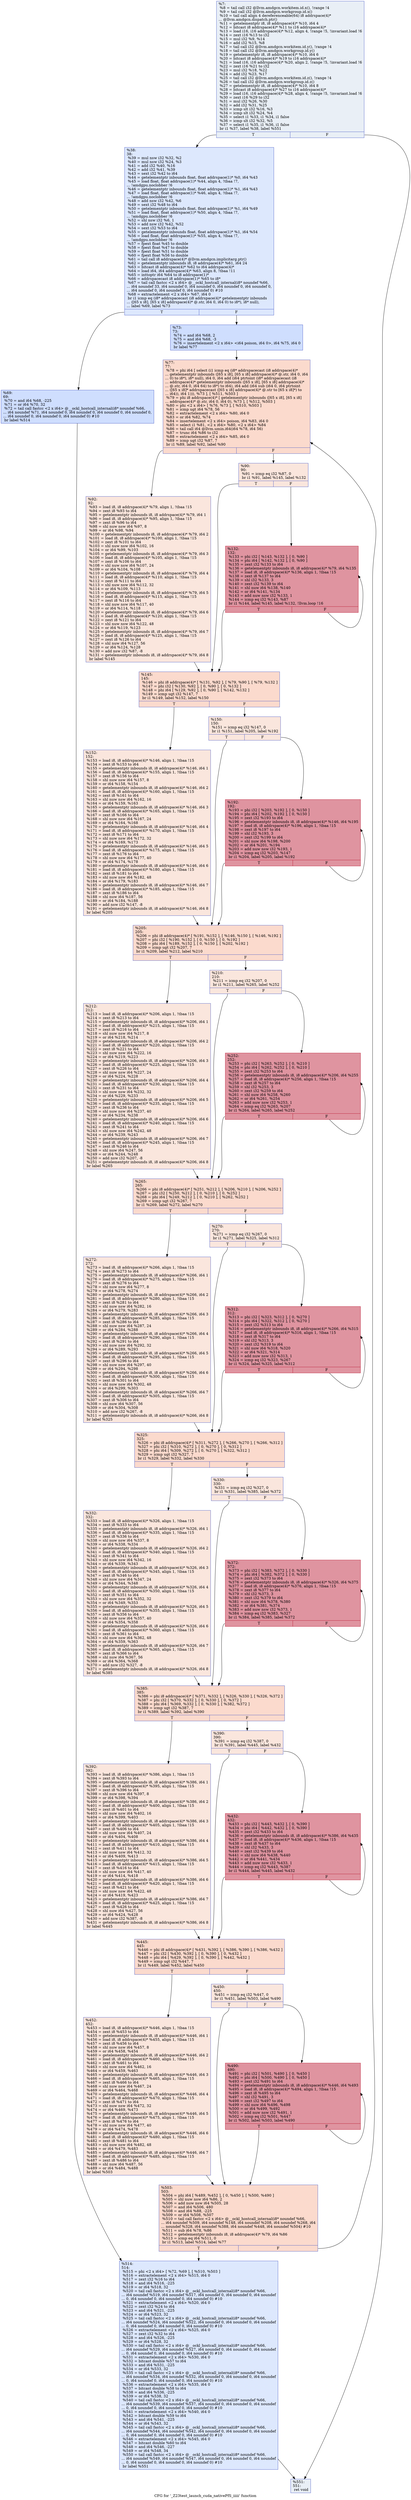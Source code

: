 digraph "CFG for '_Z23test_launch_cuda_nativePfS_iiiii' function" {
	label="CFG for '_Z23test_launch_cuda_nativePfS_iiiii' function";

	Node0x64c72d0 [shape=record,color="#3d50c3ff", style=filled, fillcolor="#cedaeb70",label="{%7:\l  %8 = tail call i32 @llvm.amdgcn.workitem.id.x(), !range !4\l  %9 = tail call i32 @llvm.amdgcn.workgroup.id.x()\l  %10 = tail call align 4 dereferenceable(64) i8 addrspace(4)*\l... @llvm.amdgcn.dispatch.ptr()\l  %11 = getelementptr i8, i8 addrspace(4)* %10, i64 4\l  %12 = bitcast i8 addrspace(4)* %11 to i16 addrspace(4)*\l  %13 = load i16, i16 addrspace(4)* %12, align 4, !range !5, !invariant.load !6\l  %14 = zext i16 %13 to i32\l  %15 = mul i32 %9, %14\l  %16 = add i32 %15, %8\l  %17 = tail call i32 @llvm.amdgcn.workitem.id.y(), !range !4\l  %18 = tail call i32 @llvm.amdgcn.workgroup.id.y()\l  %19 = getelementptr i8, i8 addrspace(4)* %10, i64 6\l  %20 = bitcast i8 addrspace(4)* %19 to i16 addrspace(4)*\l  %21 = load i16, i16 addrspace(4)* %20, align 2, !range !5, !invariant.load !6\l  %22 = zext i16 %21 to i32\l  %23 = mul i32 %18, %22\l  %24 = add i32 %23, %17\l  %25 = tail call i32 @llvm.amdgcn.workitem.id.z(), !range !4\l  %26 = tail call i32 @llvm.amdgcn.workgroup.id.z()\l  %27 = getelementptr i8, i8 addrspace(4)* %10, i64 8\l  %28 = bitcast i8 addrspace(4)* %27 to i16 addrspace(4)*\l  %29 = load i16, i16 addrspace(4)* %28, align 4, !range !5, !invariant.load !6\l  %30 = zext i16 %29 to i32\l  %31 = mul i32 %26, %30\l  %32 = add i32 %31, %25\l  %33 = icmp slt i32 %16, %3\l  %34 = icmp slt i32 %24, %4\l  %35 = select i1 %33, i1 %34, i1 false\l  %36 = icmp slt i32 %32, %5\l  %37 = select i1 %35, i1 %36, i1 false\l  br i1 %37, label %38, label %551\l|{<s0>T|<s1>F}}"];
	Node0x64c72d0:s0 -> Node0x64c91c0;
	Node0x64c72d0:s1 -> Node0x64cb800;
	Node0x64c91c0 [shape=record,color="#3d50c3ff", style=filled, fillcolor="#b2ccfb70",label="{%38:\l38:                                               \l  %39 = mul nsw i32 %32, %2\l  %40 = mul nsw i32 %24, %3\l  %41 = add i32 %40, %16\l  %42 = add i32 %41, %39\l  %43 = sext i32 %42 to i64\l  %44 = getelementptr inbounds float, float addrspace(1)* %0, i64 %43\l  %45 = load float, float addrspace(1)* %44, align 4, !tbaa !7,\l... !amdgpu.noclobber !6\l  %46 = getelementptr inbounds float, float addrspace(1)* %1, i64 %43\l  %47 = load float, float addrspace(1)* %46, align 4, !tbaa !7,\l... !amdgpu.noclobber !6\l  %48 = add nsw i32 %42, %6\l  %49 = sext i32 %48 to i64\l  %50 = getelementptr inbounds float, float addrspace(1)* %1, i64 %49\l  %51 = load float, float addrspace(1)* %50, align 4, !tbaa !7,\l... !amdgpu.noclobber !6\l  %52 = shl nsw i32 %6, 1\l  %53 = add nsw i32 %42, %52\l  %54 = sext i32 %53 to i64\l  %55 = getelementptr inbounds float, float addrspace(1)* %1, i64 %54\l  %56 = load float, float addrspace(1)* %55, align 4, !tbaa !7,\l... !amdgpu.noclobber !6\l  %57 = fpext float %45 to double\l  %58 = fpext float %47 to double\l  %59 = fpext float %51 to double\l  %60 = fpext float %56 to double\l  %61 = tail call i8 addrspace(4)* @llvm.amdgcn.implicitarg.ptr()\l  %62 = getelementptr inbounds i8, i8 addrspace(4)* %61, i64 24\l  %63 = bitcast i8 addrspace(4)* %62 to i64 addrspace(4)*\l  %64 = load i64, i64 addrspace(4)* %63, align 8, !tbaa !11\l  %65 = inttoptr i64 %64 to i8 addrspace(1)*\l  %66 = addrspacecast i8 addrspace(1)* %65 to i8*\l  %67 = tail call fastcc \<2 x i64\> @__ockl_hostcall_internal(i8* noundef %66,\l... i64 noundef 33, i64 noundef 0, i64 noundef 0, i64 noundef 0, i64 noundef 0,\l... i64 noundef 0, i64 noundef 0, i64 noundef 0) #10\l  %68 = extractelement \<2 x i64\> %67, i64 0\l  br i1 icmp eq (i8* addrspacecast (i8 addrspace(4)* getelementptr inbounds\l... ([65 x i8], [65 x i8] addrspace(4)* @.str, i64 0, i64 0) to i8*), i8* null),\l... label %69, label %73\l|{<s0>T|<s1>F}}"];
	Node0x64c91c0:s0 -> Node0x64cdd40;
	Node0x64c91c0:s1 -> Node0x64ce730;
	Node0x64cdd40 [shape=record,color="#3d50c3ff", style=filled, fillcolor="#93b5fe70",label="{%69:\l69:                                               \l  %70 = and i64 %68, -225\l  %71 = or i64 %70, 32\l  %72 = tail call fastcc \<2 x i64\> @__ockl_hostcall_internal(i8* noundef %66,\l... i64 noundef %71, i64 noundef 0, i64 noundef 0, i64 noundef 0, i64 noundef 0,\l... i64 noundef 0, i64 noundef 0, i64 noundef 0) #10\l  br label %514\l}"];
	Node0x64cdd40 -> Node0x64ce9f0;
	Node0x64ce730 [shape=record,color="#3d50c3ff", style=filled, fillcolor="#93b5fe70",label="{%73:\l73:                                               \l  %74 = and i64 %68, 2\l  %75 = and i64 %68, -3\l  %76 = insertelement \<2 x i64\> \<i64 poison, i64 0\>, i64 %75, i64 0\l  br label %77\l}"];
	Node0x64ce730 -> Node0x64cf590;
	Node0x64cf590 [shape=record,color="#3d50c3ff", style=filled, fillcolor="#f7ac8e70",label="{%77:\l77:                                               \l  %78 = phi i64 [ select (i1 icmp eq (i8* addrspacecast (i8 addrspace(4)*\l... getelementptr inbounds ([65 x i8], [65 x i8] addrspace(4)* @.str, i64 0, i64\l... 0) to i8*), i8* null), i64 0, i64 add (i64 ptrtoint (i8* addrspacecast (i8\l... addrspace(4)* getelementptr inbounds ([65 x i8], [65 x i8] addrspace(4)*\l... @.str, i64 0, i64 64) to i8*) to i64), i64 add (i64 sub (i64 0, i64 ptrtoint\l... ([65 x i8]* addrspacecast ([65 x i8] addrspace(4)* @.str to [65 x i8]*) to\l... i64)), i64 1))), %73 ], [ %511, %503 ]\l  %79 = phi i8 addrspace(4)* [ getelementptr inbounds ([65 x i8], [65 x i8]\l... addrspace(4)* @.str, i64 0, i64 0), %73 ], [ %512, %503 ]\l  %80 = phi \<2 x i64\> [ %76, %73 ], [ %510, %503 ]\l  %81 = icmp ugt i64 %78, 56\l  %82 = extractelement \<2 x i64\> %80, i64 0\l  %83 = or i64 %82, %74\l  %84 = insertelement \<2 x i64\> poison, i64 %83, i64 0\l  %85 = select i1 %81, \<2 x i64\> %80, \<2 x i64\> %84\l  %86 = tail call i64 @llvm.umin.i64(i64 %78, i64 56)\l  %87 = trunc i64 %86 to i32\l  %88 = extractelement \<2 x i64\> %85, i64 0\l  %89 = icmp ugt i32 %87, 7\l  br i1 %89, label %92, label %90\l|{<s0>T|<s1>F}}"];
	Node0x64cf590:s0 -> Node0x64d0500;
	Node0x64cf590:s1 -> Node0x64d0590;
	Node0x64d0590 [shape=record,color="#3d50c3ff", style=filled, fillcolor="#f3c7b170",label="{%90:\l90:                                               \l  %91 = icmp eq i32 %87, 0\l  br i1 %91, label %145, label %132\l|{<s0>T|<s1>F}}"];
	Node0x64d0590:s0 -> Node0x64d0790;
	Node0x64d0590:s1 -> Node0x64d07e0;
	Node0x64d0500 [shape=record,color="#3d50c3ff", style=filled, fillcolor="#f3c7b170",label="{%92:\l92:                                               \l  %93 = load i8, i8 addrspace(4)* %79, align 1, !tbaa !15\l  %94 = zext i8 %93 to i64\l  %95 = getelementptr inbounds i8, i8 addrspace(4)* %79, i64 1\l  %96 = load i8, i8 addrspace(4)* %95, align 1, !tbaa !15\l  %97 = zext i8 %96 to i64\l  %98 = shl nuw nsw i64 %97, 8\l  %99 = or i64 %98, %94\l  %100 = getelementptr inbounds i8, i8 addrspace(4)* %79, i64 2\l  %101 = load i8, i8 addrspace(4)* %100, align 1, !tbaa !15\l  %102 = zext i8 %101 to i64\l  %103 = shl nuw nsw i64 %102, 16\l  %104 = or i64 %99, %103\l  %105 = getelementptr inbounds i8, i8 addrspace(4)* %79, i64 3\l  %106 = load i8, i8 addrspace(4)* %105, align 1, !tbaa !15\l  %107 = zext i8 %106 to i64\l  %108 = shl nuw nsw i64 %107, 24\l  %109 = or i64 %104, %108\l  %110 = getelementptr inbounds i8, i8 addrspace(4)* %79, i64 4\l  %111 = load i8, i8 addrspace(4)* %110, align 1, !tbaa !15\l  %112 = zext i8 %111 to i64\l  %113 = shl nuw nsw i64 %112, 32\l  %114 = or i64 %109, %113\l  %115 = getelementptr inbounds i8, i8 addrspace(4)* %79, i64 5\l  %116 = load i8, i8 addrspace(4)* %115, align 1, !tbaa !15\l  %117 = zext i8 %116 to i64\l  %118 = shl nuw nsw i64 %117, 40\l  %119 = or i64 %114, %118\l  %120 = getelementptr inbounds i8, i8 addrspace(4)* %79, i64 6\l  %121 = load i8, i8 addrspace(4)* %120, align 1, !tbaa !15\l  %122 = zext i8 %121 to i64\l  %123 = shl nuw nsw i64 %122, 48\l  %124 = or i64 %119, %123\l  %125 = getelementptr inbounds i8, i8 addrspace(4)* %79, i64 7\l  %126 = load i8, i8 addrspace(4)* %125, align 1, !tbaa !15\l  %127 = zext i8 %126 to i64\l  %128 = shl nuw i64 %127, 56\l  %129 = or i64 %124, %128\l  %130 = add nsw i32 %87, -8\l  %131 = getelementptr inbounds i8, i8 addrspace(4)* %79, i64 8\l  br label %145\l}"];
	Node0x64d0500 -> Node0x64d0790;
	Node0x64d07e0 [shape=record,color="#b70d28ff", style=filled, fillcolor="#b70d2870",label="{%132:\l132:                                              \l  %133 = phi i32 [ %143, %132 ], [ 0, %90 ]\l  %134 = phi i64 [ %142, %132 ], [ 0, %90 ]\l  %135 = zext i32 %133 to i64\l  %136 = getelementptr inbounds i8, i8 addrspace(4)* %79, i64 %135\l  %137 = load i8, i8 addrspace(4)* %136, align 1, !tbaa !15\l  %138 = zext i8 %137 to i64\l  %139 = shl i32 %133, 3\l  %140 = zext i32 %139 to i64\l  %141 = shl nuw i64 %138, %140\l  %142 = or i64 %141, %134\l  %143 = add nuw nsw i32 %133, 1\l  %144 = icmp eq i32 %143, %87\l  br i1 %144, label %145, label %132, !llvm.loop !16\l|{<s0>T|<s1>F}}"];
	Node0x64d07e0:s0 -> Node0x64d0790;
	Node0x64d07e0:s1 -> Node0x64d07e0;
	Node0x64d0790 [shape=record,color="#3d50c3ff", style=filled, fillcolor="#f7ac8e70",label="{%145:\l145:                                              \l  %146 = phi i8 addrspace(4)* [ %131, %92 ], [ %79, %90 ], [ %79, %132 ]\l  %147 = phi i32 [ %130, %92 ], [ 0, %90 ], [ 0, %132 ]\l  %148 = phi i64 [ %129, %92 ], [ 0, %90 ], [ %142, %132 ]\l  %149 = icmp ugt i32 %147, 7\l  br i1 %149, label %152, label %150\l|{<s0>T|<s1>F}}"];
	Node0x64d0790:s0 -> Node0x64d3630;
	Node0x64d0790:s1 -> Node0x64d3680;
	Node0x64d3680 [shape=record,color="#3d50c3ff", style=filled, fillcolor="#f3c7b170",label="{%150:\l150:                                              \l  %151 = icmp eq i32 %147, 0\l  br i1 %151, label %205, label %192\l|{<s0>T|<s1>F}}"];
	Node0x64d3680:s0 -> Node0x64d3850;
	Node0x64d3680:s1 -> Node0x64d38a0;
	Node0x64d3630 [shape=record,color="#3d50c3ff", style=filled, fillcolor="#f3c7b170",label="{%152:\l152:                                              \l  %153 = load i8, i8 addrspace(4)* %146, align 1, !tbaa !15\l  %154 = zext i8 %153 to i64\l  %155 = getelementptr inbounds i8, i8 addrspace(4)* %146, i64 1\l  %156 = load i8, i8 addrspace(4)* %155, align 1, !tbaa !15\l  %157 = zext i8 %156 to i64\l  %158 = shl nuw nsw i64 %157, 8\l  %159 = or i64 %158, %154\l  %160 = getelementptr inbounds i8, i8 addrspace(4)* %146, i64 2\l  %161 = load i8, i8 addrspace(4)* %160, align 1, !tbaa !15\l  %162 = zext i8 %161 to i64\l  %163 = shl nuw nsw i64 %162, 16\l  %164 = or i64 %159, %163\l  %165 = getelementptr inbounds i8, i8 addrspace(4)* %146, i64 3\l  %166 = load i8, i8 addrspace(4)* %165, align 1, !tbaa !15\l  %167 = zext i8 %166 to i64\l  %168 = shl nuw nsw i64 %167, 24\l  %169 = or i64 %164, %168\l  %170 = getelementptr inbounds i8, i8 addrspace(4)* %146, i64 4\l  %171 = load i8, i8 addrspace(4)* %170, align 1, !tbaa !15\l  %172 = zext i8 %171 to i64\l  %173 = shl nuw nsw i64 %172, 32\l  %174 = or i64 %169, %173\l  %175 = getelementptr inbounds i8, i8 addrspace(4)* %146, i64 5\l  %176 = load i8, i8 addrspace(4)* %175, align 1, !tbaa !15\l  %177 = zext i8 %176 to i64\l  %178 = shl nuw nsw i64 %177, 40\l  %179 = or i64 %174, %178\l  %180 = getelementptr inbounds i8, i8 addrspace(4)* %146, i64 6\l  %181 = load i8, i8 addrspace(4)* %180, align 1, !tbaa !15\l  %182 = zext i8 %181 to i64\l  %183 = shl nuw nsw i64 %182, 48\l  %184 = or i64 %179, %183\l  %185 = getelementptr inbounds i8, i8 addrspace(4)* %146, i64 7\l  %186 = load i8, i8 addrspace(4)* %185, align 1, !tbaa !15\l  %187 = zext i8 %186 to i64\l  %188 = shl nuw i64 %187, 56\l  %189 = or i64 %184, %188\l  %190 = add nsw i32 %147, -8\l  %191 = getelementptr inbounds i8, i8 addrspace(4)* %146, i64 8\l  br label %205\l}"];
	Node0x64d3630 -> Node0x64d3850;
	Node0x64d38a0 [shape=record,color="#b70d28ff", style=filled, fillcolor="#b70d2870",label="{%192:\l192:                                              \l  %193 = phi i32 [ %203, %192 ], [ 0, %150 ]\l  %194 = phi i64 [ %202, %192 ], [ 0, %150 ]\l  %195 = zext i32 %193 to i64\l  %196 = getelementptr inbounds i8, i8 addrspace(4)* %146, i64 %195\l  %197 = load i8, i8 addrspace(4)* %196, align 1, !tbaa !15\l  %198 = zext i8 %197 to i64\l  %199 = shl i32 %193, 3\l  %200 = zext i32 %199 to i64\l  %201 = shl nuw i64 %198, %200\l  %202 = or i64 %201, %194\l  %203 = add nuw nsw i32 %193, 1\l  %204 = icmp eq i32 %203, %147\l  br i1 %204, label %205, label %192\l|{<s0>T|<s1>F}}"];
	Node0x64d38a0:s0 -> Node0x64d3850;
	Node0x64d38a0:s1 -> Node0x64d38a0;
	Node0x64d3850 [shape=record,color="#3d50c3ff", style=filled, fillcolor="#f7ac8e70",label="{%205:\l205:                                              \l  %206 = phi i8 addrspace(4)* [ %191, %152 ], [ %146, %150 ], [ %146, %192 ]\l  %207 = phi i32 [ %190, %152 ], [ 0, %150 ], [ 0, %192 ]\l  %208 = phi i64 [ %189, %152 ], [ 0, %150 ], [ %202, %192 ]\l  %209 = icmp ugt i32 %207, 7\l  br i1 %209, label %212, label %210\l|{<s0>T|<s1>F}}"];
	Node0x64d3850:s0 -> Node0x64d5930;
	Node0x64d3850:s1 -> Node0x64d5980;
	Node0x64d5980 [shape=record,color="#3d50c3ff", style=filled, fillcolor="#f3c7b170",label="{%210:\l210:                                              \l  %211 = icmp eq i32 %207, 0\l  br i1 %211, label %265, label %252\l|{<s0>T|<s1>F}}"];
	Node0x64d5980:s0 -> Node0x64d5b10;
	Node0x64d5980:s1 -> Node0x64d5b60;
	Node0x64d5930 [shape=record,color="#3d50c3ff", style=filled, fillcolor="#f3c7b170",label="{%212:\l212:                                              \l  %213 = load i8, i8 addrspace(4)* %206, align 1, !tbaa !15\l  %214 = zext i8 %213 to i64\l  %215 = getelementptr inbounds i8, i8 addrspace(4)* %206, i64 1\l  %216 = load i8, i8 addrspace(4)* %215, align 1, !tbaa !15\l  %217 = zext i8 %216 to i64\l  %218 = shl nuw nsw i64 %217, 8\l  %219 = or i64 %218, %214\l  %220 = getelementptr inbounds i8, i8 addrspace(4)* %206, i64 2\l  %221 = load i8, i8 addrspace(4)* %220, align 1, !tbaa !15\l  %222 = zext i8 %221 to i64\l  %223 = shl nuw nsw i64 %222, 16\l  %224 = or i64 %219, %223\l  %225 = getelementptr inbounds i8, i8 addrspace(4)* %206, i64 3\l  %226 = load i8, i8 addrspace(4)* %225, align 1, !tbaa !15\l  %227 = zext i8 %226 to i64\l  %228 = shl nuw nsw i64 %227, 24\l  %229 = or i64 %224, %228\l  %230 = getelementptr inbounds i8, i8 addrspace(4)* %206, i64 4\l  %231 = load i8, i8 addrspace(4)* %230, align 1, !tbaa !15\l  %232 = zext i8 %231 to i64\l  %233 = shl nuw nsw i64 %232, 32\l  %234 = or i64 %229, %233\l  %235 = getelementptr inbounds i8, i8 addrspace(4)* %206, i64 5\l  %236 = load i8, i8 addrspace(4)* %235, align 1, !tbaa !15\l  %237 = zext i8 %236 to i64\l  %238 = shl nuw nsw i64 %237, 40\l  %239 = or i64 %234, %238\l  %240 = getelementptr inbounds i8, i8 addrspace(4)* %206, i64 6\l  %241 = load i8, i8 addrspace(4)* %240, align 1, !tbaa !15\l  %242 = zext i8 %241 to i64\l  %243 = shl nuw nsw i64 %242, 48\l  %244 = or i64 %239, %243\l  %245 = getelementptr inbounds i8, i8 addrspace(4)* %206, i64 7\l  %246 = load i8, i8 addrspace(4)* %245, align 1, !tbaa !15\l  %247 = zext i8 %246 to i64\l  %248 = shl nuw i64 %247, 56\l  %249 = or i64 %244, %248\l  %250 = add nsw i32 %207, -8\l  %251 = getelementptr inbounds i8, i8 addrspace(4)* %206, i64 8\l  br label %265\l}"];
	Node0x64d5930 -> Node0x64d5b10;
	Node0x64d5b60 [shape=record,color="#b70d28ff", style=filled, fillcolor="#b70d2870",label="{%252:\l252:                                              \l  %253 = phi i32 [ %263, %252 ], [ 0, %210 ]\l  %254 = phi i64 [ %262, %252 ], [ 0, %210 ]\l  %255 = zext i32 %253 to i64\l  %256 = getelementptr inbounds i8, i8 addrspace(4)* %206, i64 %255\l  %257 = load i8, i8 addrspace(4)* %256, align 1, !tbaa !15\l  %258 = zext i8 %257 to i64\l  %259 = shl i32 %253, 3\l  %260 = zext i32 %259 to i64\l  %261 = shl nuw i64 %258, %260\l  %262 = or i64 %261, %254\l  %263 = add nuw nsw i32 %253, 1\l  %264 = icmp eq i32 %263, %207\l  br i1 %264, label %265, label %252\l|{<s0>T|<s1>F}}"];
	Node0x64d5b60:s0 -> Node0x64d5b10;
	Node0x64d5b60:s1 -> Node0x64d5b60;
	Node0x64d5b10 [shape=record,color="#3d50c3ff", style=filled, fillcolor="#f7ac8e70",label="{%265:\l265:                                              \l  %266 = phi i8 addrspace(4)* [ %251, %212 ], [ %206, %210 ], [ %206, %252 ]\l  %267 = phi i32 [ %250, %212 ], [ 0, %210 ], [ 0, %252 ]\l  %268 = phi i64 [ %249, %212 ], [ 0, %210 ], [ %262, %252 ]\l  %269 = icmp ugt i32 %267, 7\l  br i1 %269, label %272, label %270\l|{<s0>T|<s1>F}}"];
	Node0x64d5b10:s0 -> Node0x64d83c0;
	Node0x64d5b10:s1 -> Node0x64d8410;
	Node0x64d8410 [shape=record,color="#3d50c3ff", style=filled, fillcolor="#f3c7b170",label="{%270:\l270:                                              \l  %271 = icmp eq i32 %267, 0\l  br i1 %271, label %325, label %312\l|{<s0>T|<s1>F}}"];
	Node0x64d8410:s0 -> Node0x64d85a0;
	Node0x64d8410:s1 -> Node0x64d85f0;
	Node0x64d83c0 [shape=record,color="#3d50c3ff", style=filled, fillcolor="#f3c7b170",label="{%272:\l272:                                              \l  %273 = load i8, i8 addrspace(4)* %266, align 1, !tbaa !15\l  %274 = zext i8 %273 to i64\l  %275 = getelementptr inbounds i8, i8 addrspace(4)* %266, i64 1\l  %276 = load i8, i8 addrspace(4)* %275, align 1, !tbaa !15\l  %277 = zext i8 %276 to i64\l  %278 = shl nuw nsw i64 %277, 8\l  %279 = or i64 %278, %274\l  %280 = getelementptr inbounds i8, i8 addrspace(4)* %266, i64 2\l  %281 = load i8, i8 addrspace(4)* %280, align 1, !tbaa !15\l  %282 = zext i8 %281 to i64\l  %283 = shl nuw nsw i64 %282, 16\l  %284 = or i64 %279, %283\l  %285 = getelementptr inbounds i8, i8 addrspace(4)* %266, i64 3\l  %286 = load i8, i8 addrspace(4)* %285, align 1, !tbaa !15\l  %287 = zext i8 %286 to i64\l  %288 = shl nuw nsw i64 %287, 24\l  %289 = or i64 %284, %288\l  %290 = getelementptr inbounds i8, i8 addrspace(4)* %266, i64 4\l  %291 = load i8, i8 addrspace(4)* %290, align 1, !tbaa !15\l  %292 = zext i8 %291 to i64\l  %293 = shl nuw nsw i64 %292, 32\l  %294 = or i64 %289, %293\l  %295 = getelementptr inbounds i8, i8 addrspace(4)* %266, i64 5\l  %296 = load i8, i8 addrspace(4)* %295, align 1, !tbaa !15\l  %297 = zext i8 %296 to i64\l  %298 = shl nuw nsw i64 %297, 40\l  %299 = or i64 %294, %298\l  %300 = getelementptr inbounds i8, i8 addrspace(4)* %266, i64 6\l  %301 = load i8, i8 addrspace(4)* %300, align 1, !tbaa !15\l  %302 = zext i8 %301 to i64\l  %303 = shl nuw nsw i64 %302, 48\l  %304 = or i64 %299, %303\l  %305 = getelementptr inbounds i8, i8 addrspace(4)* %266, i64 7\l  %306 = load i8, i8 addrspace(4)* %305, align 1, !tbaa !15\l  %307 = zext i8 %306 to i64\l  %308 = shl nuw i64 %307, 56\l  %309 = or i64 %304, %308\l  %310 = add nsw i32 %267, -8\l  %311 = getelementptr inbounds i8, i8 addrspace(4)* %266, i64 8\l  br label %325\l}"];
	Node0x64d83c0 -> Node0x64d85a0;
	Node0x64d85f0 [shape=record,color="#b70d28ff", style=filled, fillcolor="#b70d2870",label="{%312:\l312:                                              \l  %313 = phi i32 [ %323, %312 ], [ 0, %270 ]\l  %314 = phi i64 [ %322, %312 ], [ 0, %270 ]\l  %315 = zext i32 %313 to i64\l  %316 = getelementptr inbounds i8, i8 addrspace(4)* %266, i64 %315\l  %317 = load i8, i8 addrspace(4)* %316, align 1, !tbaa !15\l  %318 = zext i8 %317 to i64\l  %319 = shl i32 %313, 3\l  %320 = zext i32 %319 to i64\l  %321 = shl nuw i64 %318, %320\l  %322 = or i64 %321, %314\l  %323 = add nuw nsw i32 %313, 1\l  %324 = icmp eq i32 %323, %267\l  br i1 %324, label %325, label %312\l|{<s0>T|<s1>F}}"];
	Node0x64d85f0:s0 -> Node0x64d85a0;
	Node0x64d85f0:s1 -> Node0x64d85f0;
	Node0x64d85a0 [shape=record,color="#3d50c3ff", style=filled, fillcolor="#f7ac8e70",label="{%325:\l325:                                              \l  %326 = phi i8 addrspace(4)* [ %311, %272 ], [ %266, %270 ], [ %266, %312 ]\l  %327 = phi i32 [ %310, %272 ], [ 0, %270 ], [ 0, %312 ]\l  %328 = phi i64 [ %309, %272 ], [ 0, %270 ], [ %322, %312 ]\l  %329 = icmp ugt i32 %327, 7\l  br i1 %329, label %332, label %330\l|{<s0>T|<s1>F}}"];
	Node0x64d85a0:s0 -> Node0x64c77c0;
	Node0x64d85a0:s1 -> Node0x64c7810;
	Node0x64c7810 [shape=record,color="#3d50c3ff", style=filled, fillcolor="#f3c7b170",label="{%330:\l330:                                              \l  %331 = icmp eq i32 %327, 0\l  br i1 %331, label %385, label %372\l|{<s0>T|<s1>F}}"];
	Node0x64c7810:s0 -> Node0x64c79a0;
	Node0x64c7810:s1 -> Node0x64c79f0;
	Node0x64c77c0 [shape=record,color="#3d50c3ff", style=filled, fillcolor="#f3c7b170",label="{%332:\l332:                                              \l  %333 = load i8, i8 addrspace(4)* %326, align 1, !tbaa !15\l  %334 = zext i8 %333 to i64\l  %335 = getelementptr inbounds i8, i8 addrspace(4)* %326, i64 1\l  %336 = load i8, i8 addrspace(4)* %335, align 1, !tbaa !15\l  %337 = zext i8 %336 to i64\l  %338 = shl nuw nsw i64 %337, 8\l  %339 = or i64 %338, %334\l  %340 = getelementptr inbounds i8, i8 addrspace(4)* %326, i64 2\l  %341 = load i8, i8 addrspace(4)* %340, align 1, !tbaa !15\l  %342 = zext i8 %341 to i64\l  %343 = shl nuw nsw i64 %342, 16\l  %344 = or i64 %339, %343\l  %345 = getelementptr inbounds i8, i8 addrspace(4)* %326, i64 3\l  %346 = load i8, i8 addrspace(4)* %345, align 1, !tbaa !15\l  %347 = zext i8 %346 to i64\l  %348 = shl nuw nsw i64 %347, 24\l  %349 = or i64 %344, %348\l  %350 = getelementptr inbounds i8, i8 addrspace(4)* %326, i64 4\l  %351 = load i8, i8 addrspace(4)* %350, align 1, !tbaa !15\l  %352 = zext i8 %351 to i64\l  %353 = shl nuw nsw i64 %352, 32\l  %354 = or i64 %349, %353\l  %355 = getelementptr inbounds i8, i8 addrspace(4)* %326, i64 5\l  %356 = load i8, i8 addrspace(4)* %355, align 1, !tbaa !15\l  %357 = zext i8 %356 to i64\l  %358 = shl nuw nsw i64 %357, 40\l  %359 = or i64 %354, %358\l  %360 = getelementptr inbounds i8, i8 addrspace(4)* %326, i64 6\l  %361 = load i8, i8 addrspace(4)* %360, align 1, !tbaa !15\l  %362 = zext i8 %361 to i64\l  %363 = shl nuw nsw i64 %362, 48\l  %364 = or i64 %359, %363\l  %365 = getelementptr inbounds i8, i8 addrspace(4)* %326, i64 7\l  %366 = load i8, i8 addrspace(4)* %365, align 1, !tbaa !15\l  %367 = zext i8 %366 to i64\l  %368 = shl nuw i64 %367, 56\l  %369 = or i64 %364, %368\l  %370 = add nsw i32 %327, -8\l  %371 = getelementptr inbounds i8, i8 addrspace(4)* %326, i64 8\l  br label %385\l}"];
	Node0x64c77c0 -> Node0x64c79a0;
	Node0x64c79f0 [shape=record,color="#b70d28ff", style=filled, fillcolor="#b70d2870",label="{%372:\l372:                                              \l  %373 = phi i32 [ %383, %372 ], [ 0, %330 ]\l  %374 = phi i64 [ %382, %372 ], [ 0, %330 ]\l  %375 = zext i32 %373 to i64\l  %376 = getelementptr inbounds i8, i8 addrspace(4)* %326, i64 %375\l  %377 = load i8, i8 addrspace(4)* %376, align 1, !tbaa !15\l  %378 = zext i8 %377 to i64\l  %379 = shl i32 %373, 3\l  %380 = zext i32 %379 to i64\l  %381 = shl nuw i64 %378, %380\l  %382 = or i64 %381, %374\l  %383 = add nuw nsw i32 %373, 1\l  %384 = icmp eq i32 %383, %327\l  br i1 %384, label %385, label %372\l|{<s0>T|<s1>F}}"];
	Node0x64c79f0:s0 -> Node0x64c79a0;
	Node0x64c79f0:s1 -> Node0x64c79f0;
	Node0x64c79a0 [shape=record,color="#3d50c3ff", style=filled, fillcolor="#f7ac8e70",label="{%385:\l385:                                              \l  %386 = phi i8 addrspace(4)* [ %371, %332 ], [ %326, %330 ], [ %326, %372 ]\l  %387 = phi i32 [ %370, %332 ], [ 0, %330 ], [ 0, %372 ]\l  %388 = phi i64 [ %369, %332 ], [ 0, %330 ], [ %382, %372 ]\l  %389 = icmp ugt i32 %387, 7\l  br i1 %389, label %392, label %390\l|{<s0>T|<s1>F}}"];
	Node0x64c79a0:s0 -> Node0x64dd280;
	Node0x64c79a0:s1 -> Node0x64dd2d0;
	Node0x64dd2d0 [shape=record,color="#3d50c3ff", style=filled, fillcolor="#f3c7b170",label="{%390:\l390:                                              \l  %391 = icmp eq i32 %387, 0\l  br i1 %391, label %445, label %432\l|{<s0>T|<s1>F}}"];
	Node0x64dd2d0:s0 -> Node0x64dd460;
	Node0x64dd2d0:s1 -> Node0x64dd4b0;
	Node0x64dd280 [shape=record,color="#3d50c3ff", style=filled, fillcolor="#f3c7b170",label="{%392:\l392:                                              \l  %393 = load i8, i8 addrspace(4)* %386, align 1, !tbaa !15\l  %394 = zext i8 %393 to i64\l  %395 = getelementptr inbounds i8, i8 addrspace(4)* %386, i64 1\l  %396 = load i8, i8 addrspace(4)* %395, align 1, !tbaa !15\l  %397 = zext i8 %396 to i64\l  %398 = shl nuw nsw i64 %397, 8\l  %399 = or i64 %398, %394\l  %400 = getelementptr inbounds i8, i8 addrspace(4)* %386, i64 2\l  %401 = load i8, i8 addrspace(4)* %400, align 1, !tbaa !15\l  %402 = zext i8 %401 to i64\l  %403 = shl nuw nsw i64 %402, 16\l  %404 = or i64 %399, %403\l  %405 = getelementptr inbounds i8, i8 addrspace(4)* %386, i64 3\l  %406 = load i8, i8 addrspace(4)* %405, align 1, !tbaa !15\l  %407 = zext i8 %406 to i64\l  %408 = shl nuw nsw i64 %407, 24\l  %409 = or i64 %404, %408\l  %410 = getelementptr inbounds i8, i8 addrspace(4)* %386, i64 4\l  %411 = load i8, i8 addrspace(4)* %410, align 1, !tbaa !15\l  %412 = zext i8 %411 to i64\l  %413 = shl nuw nsw i64 %412, 32\l  %414 = or i64 %409, %413\l  %415 = getelementptr inbounds i8, i8 addrspace(4)* %386, i64 5\l  %416 = load i8, i8 addrspace(4)* %415, align 1, !tbaa !15\l  %417 = zext i8 %416 to i64\l  %418 = shl nuw nsw i64 %417, 40\l  %419 = or i64 %414, %418\l  %420 = getelementptr inbounds i8, i8 addrspace(4)* %386, i64 6\l  %421 = load i8, i8 addrspace(4)* %420, align 1, !tbaa !15\l  %422 = zext i8 %421 to i64\l  %423 = shl nuw nsw i64 %422, 48\l  %424 = or i64 %419, %423\l  %425 = getelementptr inbounds i8, i8 addrspace(4)* %386, i64 7\l  %426 = load i8, i8 addrspace(4)* %425, align 1, !tbaa !15\l  %427 = zext i8 %426 to i64\l  %428 = shl nuw i64 %427, 56\l  %429 = or i64 %424, %428\l  %430 = add nsw i32 %387, -8\l  %431 = getelementptr inbounds i8, i8 addrspace(4)* %386, i64 8\l  br label %445\l}"];
	Node0x64dd280 -> Node0x64dd460;
	Node0x64dd4b0 [shape=record,color="#b70d28ff", style=filled, fillcolor="#b70d2870",label="{%432:\l432:                                              \l  %433 = phi i32 [ %443, %432 ], [ 0, %390 ]\l  %434 = phi i64 [ %442, %432 ], [ 0, %390 ]\l  %435 = zext i32 %433 to i64\l  %436 = getelementptr inbounds i8, i8 addrspace(4)* %386, i64 %435\l  %437 = load i8, i8 addrspace(4)* %436, align 1, !tbaa !15\l  %438 = zext i8 %437 to i64\l  %439 = shl i32 %433, 3\l  %440 = zext i32 %439 to i64\l  %441 = shl nuw i64 %438, %440\l  %442 = or i64 %441, %434\l  %443 = add nuw nsw i32 %433, 1\l  %444 = icmp eq i32 %443, %387\l  br i1 %444, label %445, label %432\l|{<s0>T|<s1>F}}"];
	Node0x64dd4b0:s0 -> Node0x64dd460;
	Node0x64dd4b0:s1 -> Node0x64dd4b0;
	Node0x64dd460 [shape=record,color="#3d50c3ff", style=filled, fillcolor="#f7ac8e70",label="{%445:\l445:                                              \l  %446 = phi i8 addrspace(4)* [ %431, %392 ], [ %386, %390 ], [ %386, %432 ]\l  %447 = phi i32 [ %430, %392 ], [ 0, %390 ], [ 0, %432 ]\l  %448 = phi i64 [ %429, %392 ], [ 0, %390 ], [ %442, %432 ]\l  %449 = icmp ugt i32 %447, 7\l  br i1 %449, label %452, label %450\l|{<s0>T|<s1>F}}"];
	Node0x64dd460:s0 -> Node0x64dfae0;
	Node0x64dd460:s1 -> Node0x64dfb30;
	Node0x64dfb30 [shape=record,color="#3d50c3ff", style=filled, fillcolor="#f3c7b170",label="{%450:\l450:                                              \l  %451 = icmp eq i32 %447, 0\l  br i1 %451, label %503, label %490\l|{<s0>T|<s1>F}}"];
	Node0x64dfb30:s0 -> Node0x64cfa30;
	Node0x64dfb30:s1 -> Node0x64dfcc0;
	Node0x64dfae0 [shape=record,color="#3d50c3ff", style=filled, fillcolor="#f3c7b170",label="{%452:\l452:                                              \l  %453 = load i8, i8 addrspace(4)* %446, align 1, !tbaa !15\l  %454 = zext i8 %453 to i64\l  %455 = getelementptr inbounds i8, i8 addrspace(4)* %446, i64 1\l  %456 = load i8, i8 addrspace(4)* %455, align 1, !tbaa !15\l  %457 = zext i8 %456 to i64\l  %458 = shl nuw nsw i64 %457, 8\l  %459 = or i64 %458, %454\l  %460 = getelementptr inbounds i8, i8 addrspace(4)* %446, i64 2\l  %461 = load i8, i8 addrspace(4)* %460, align 1, !tbaa !15\l  %462 = zext i8 %461 to i64\l  %463 = shl nuw nsw i64 %462, 16\l  %464 = or i64 %459, %463\l  %465 = getelementptr inbounds i8, i8 addrspace(4)* %446, i64 3\l  %466 = load i8, i8 addrspace(4)* %465, align 1, !tbaa !15\l  %467 = zext i8 %466 to i64\l  %468 = shl nuw nsw i64 %467, 24\l  %469 = or i64 %464, %468\l  %470 = getelementptr inbounds i8, i8 addrspace(4)* %446, i64 4\l  %471 = load i8, i8 addrspace(4)* %470, align 1, !tbaa !15\l  %472 = zext i8 %471 to i64\l  %473 = shl nuw nsw i64 %472, 32\l  %474 = or i64 %469, %473\l  %475 = getelementptr inbounds i8, i8 addrspace(4)* %446, i64 5\l  %476 = load i8, i8 addrspace(4)* %475, align 1, !tbaa !15\l  %477 = zext i8 %476 to i64\l  %478 = shl nuw nsw i64 %477, 40\l  %479 = or i64 %474, %478\l  %480 = getelementptr inbounds i8, i8 addrspace(4)* %446, i64 6\l  %481 = load i8, i8 addrspace(4)* %480, align 1, !tbaa !15\l  %482 = zext i8 %481 to i64\l  %483 = shl nuw nsw i64 %482, 48\l  %484 = or i64 %479, %483\l  %485 = getelementptr inbounds i8, i8 addrspace(4)* %446, i64 7\l  %486 = load i8, i8 addrspace(4)* %485, align 1, !tbaa !15\l  %487 = zext i8 %486 to i64\l  %488 = shl nuw i64 %487, 56\l  %489 = or i64 %484, %488\l  br label %503\l}"];
	Node0x64dfae0 -> Node0x64cfa30;
	Node0x64dfcc0 [shape=record,color="#b70d28ff", style=filled, fillcolor="#b70d2870",label="{%490:\l490:                                              \l  %491 = phi i32 [ %501, %490 ], [ 0, %450 ]\l  %492 = phi i64 [ %500, %490 ], [ 0, %450 ]\l  %493 = zext i32 %491 to i64\l  %494 = getelementptr inbounds i8, i8 addrspace(4)* %446, i64 %493\l  %495 = load i8, i8 addrspace(4)* %494, align 1, !tbaa !15\l  %496 = zext i8 %495 to i64\l  %497 = shl i32 %491, 3\l  %498 = zext i32 %497 to i64\l  %499 = shl nuw i64 %496, %498\l  %500 = or i64 %499, %492\l  %501 = add nuw nsw i32 %491, 1\l  %502 = icmp eq i32 %501, %447\l  br i1 %502, label %503, label %490\l|{<s0>T|<s1>F}}"];
	Node0x64dfcc0:s0 -> Node0x64cfa30;
	Node0x64dfcc0:s1 -> Node0x64dfcc0;
	Node0x64cfa30 [shape=record,color="#3d50c3ff", style=filled, fillcolor="#f7ac8e70",label="{%503:\l503:                                              \l  %504 = phi i64 [ %489, %452 ], [ 0, %450 ], [ %500, %490 ]\l  %505 = shl nuw nsw i64 %86, 2\l  %506 = add nuw nsw i64 %505, 28\l  %507 = and i64 %506, 480\l  %508 = and i64 %88, -225\l  %509 = or i64 %508, %507\l  %510 = tail call fastcc \<2 x i64\> @__ockl_hostcall_internal(i8* noundef %66,\l... i64 noundef %509, i64 noundef %148, i64 noundef %208, i64 noundef %268, i64\l... noundef %328, i64 noundef %388, i64 noundef %448, i64 noundef %504) #10\l  %511 = sub i64 %78, %86\l  %512 = getelementptr inbounds i8, i8 addrspace(4)* %79, i64 %86\l  %513 = icmp eq i64 %511, 0\l  br i1 %513, label %514, label %77\l|{<s0>T|<s1>F}}"];
	Node0x64cfa30:s0 -> Node0x64ce9f0;
	Node0x64cfa30:s1 -> Node0x64cf590;
	Node0x64ce9f0 [shape=record,color="#3d50c3ff", style=filled, fillcolor="#b2ccfb70",label="{%514:\l514:                                              \l  %515 = phi \<2 x i64\> [ %72, %69 ], [ %510, %503 ]\l  %516 = extractelement \<2 x i64\> %515, i64 0\l  %517 = zext i32 %16 to i64\l  %518 = and i64 %516, -225\l  %519 = or i64 %518, 32\l  %520 = tail call fastcc \<2 x i64\> @__ockl_hostcall_internal(i8* noundef %66,\l... i64 noundef %519, i64 noundef %517, i64 noundef 0, i64 noundef 0, i64 noundef\l... 0, i64 noundef 0, i64 noundef 0, i64 noundef 0) #10\l  %521 = extractelement \<2 x i64\> %520, i64 0\l  %522 = zext i32 %24 to i64\l  %523 = and i64 %521, -225\l  %524 = or i64 %523, 32\l  %525 = tail call fastcc \<2 x i64\> @__ockl_hostcall_internal(i8* noundef %66,\l... i64 noundef %524, i64 noundef %522, i64 noundef 0, i64 noundef 0, i64 noundef\l... 0, i64 noundef 0, i64 noundef 0, i64 noundef 0) #10\l  %526 = extractelement \<2 x i64\> %525, i64 0\l  %527 = zext i32 %32 to i64\l  %528 = and i64 %526, -225\l  %529 = or i64 %528, 32\l  %530 = tail call fastcc \<2 x i64\> @__ockl_hostcall_internal(i8* noundef %66,\l... i64 noundef %529, i64 noundef %527, i64 noundef 0, i64 noundef 0, i64 noundef\l... 0, i64 noundef 0, i64 noundef 0, i64 noundef 0) #10\l  %531 = extractelement \<2 x i64\> %530, i64 0\l  %532 = bitcast double %57 to i64\l  %533 = and i64 %531, -225\l  %534 = or i64 %533, 32\l  %535 = tail call fastcc \<2 x i64\> @__ockl_hostcall_internal(i8* noundef %66,\l... i64 noundef %534, i64 noundef %532, i64 noundef 0, i64 noundef 0, i64 noundef\l... 0, i64 noundef 0, i64 noundef 0, i64 noundef 0) #10\l  %536 = extractelement \<2 x i64\> %535, i64 0\l  %537 = bitcast double %58 to i64\l  %538 = and i64 %536, -225\l  %539 = or i64 %538, 32\l  %540 = tail call fastcc \<2 x i64\> @__ockl_hostcall_internal(i8* noundef %66,\l... i64 noundef %539, i64 noundef %537, i64 noundef 0, i64 noundef 0, i64 noundef\l... 0, i64 noundef 0, i64 noundef 0, i64 noundef 0) #10\l  %541 = extractelement \<2 x i64\> %540, i64 0\l  %542 = bitcast double %59 to i64\l  %543 = and i64 %541, -225\l  %544 = or i64 %543, 32\l  %545 = tail call fastcc \<2 x i64\> @__ockl_hostcall_internal(i8* noundef %66,\l... i64 noundef %544, i64 noundef %542, i64 noundef 0, i64 noundef 0, i64 noundef\l... 0, i64 noundef 0, i64 noundef 0, i64 noundef 0) #10\l  %546 = extractelement \<2 x i64\> %545, i64 0\l  %547 = bitcast double %60 to i64\l  %548 = and i64 %546, -227\l  %549 = or i64 %548, 34\l  %550 = tail call fastcc \<2 x i64\> @__ockl_hostcall_internal(i8* noundef %66,\l... i64 noundef %549, i64 noundef %547, i64 noundef 0, i64 noundef 0, i64 noundef\l... 0, i64 noundef 0, i64 noundef 0, i64 noundef 0) #10\l  br label %551\l}"];
	Node0x64ce9f0 -> Node0x64cb800;
	Node0x64cb800 [shape=record,color="#3d50c3ff", style=filled, fillcolor="#cedaeb70",label="{%551:\l551:                                              \l  ret void\l}"];
}
